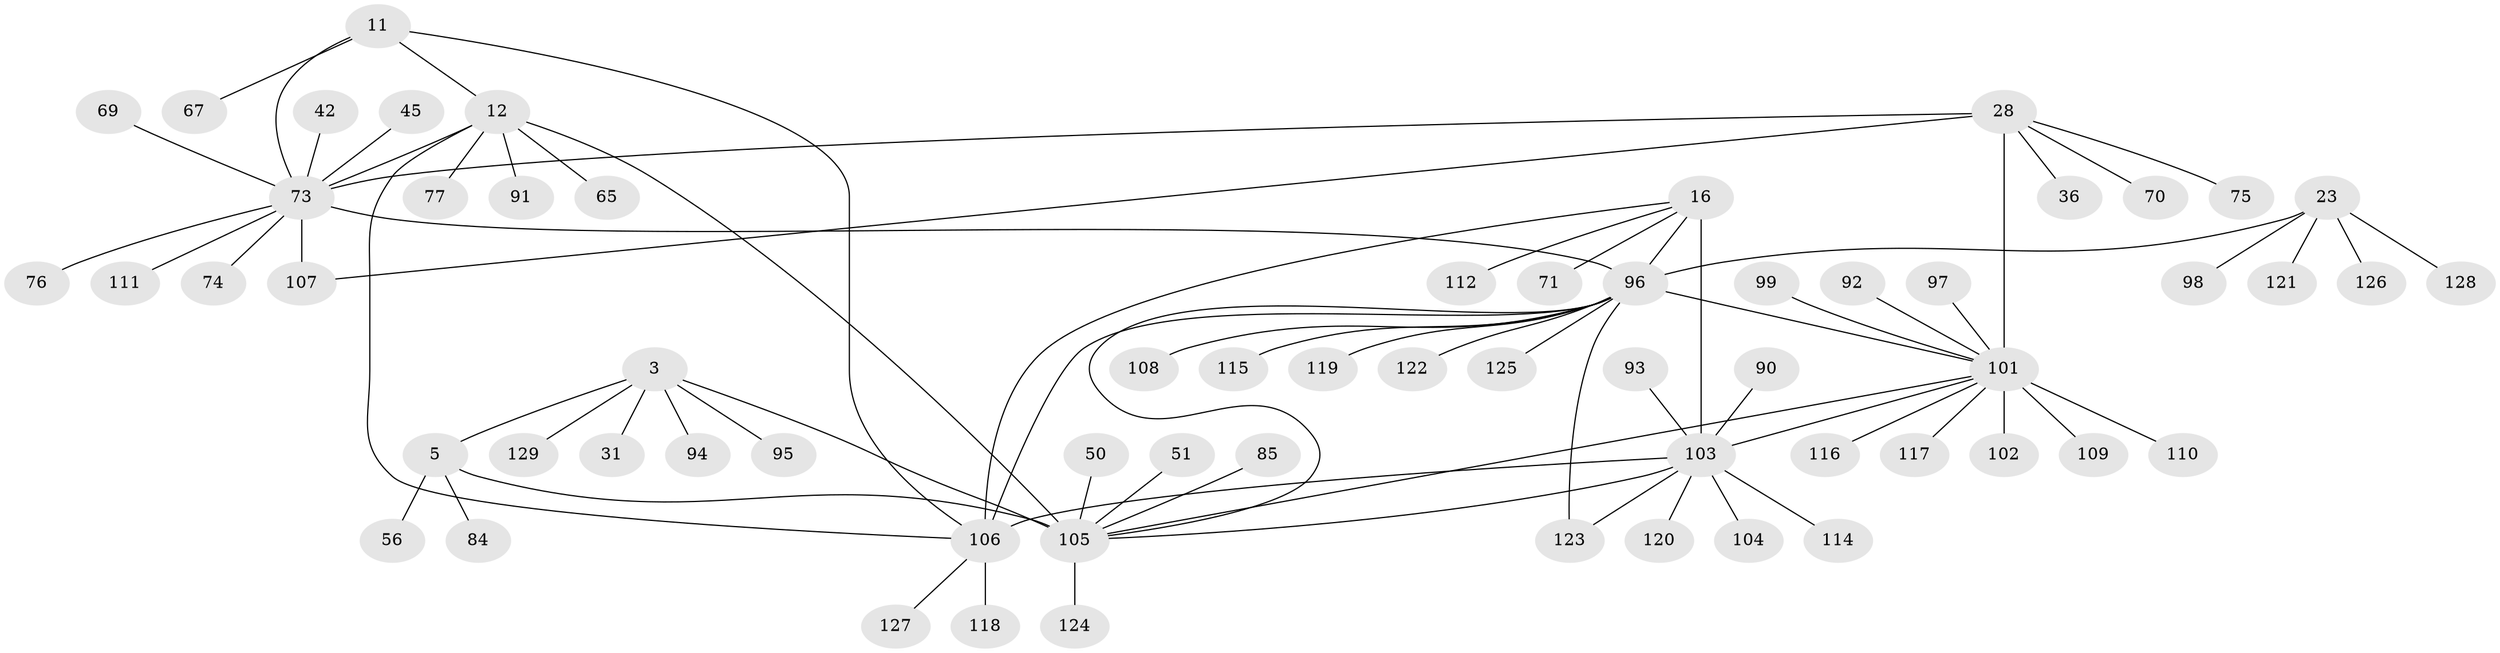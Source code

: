 // original degree distribution, {7: 0.046511627906976744, 6: 0.03875968992248062, 12: 0.015503875968992248, 8: 0.046511627906976744, 9: 0.03875968992248062, 10: 0.007751937984496124, 11: 0.023255813953488372, 15: 0.007751937984496124, 13: 0.007751937984496124, 1: 0.5968992248062015, 3: 0.03875968992248062, 2: 0.13178294573643412}
// Generated by graph-tools (version 1.1) at 2025/55/03/09/25 04:55:01]
// undirected, 64 vertices, 76 edges
graph export_dot {
graph [start="1"]
  node [color=gray90,style=filled];
  3 [super="+1"];
  5 [super="+2"];
  11 [super="+10"];
  12 [super="+7"];
  16 [super="+15"];
  23 [super="+19"];
  28 [super="+27"];
  31;
  36;
  42;
  45;
  50;
  51;
  56;
  65;
  67;
  69;
  70;
  71;
  73 [super="+9"];
  74;
  75 [super="+64"];
  76;
  77;
  84 [super="+48"];
  85;
  90;
  91;
  92;
  93;
  94 [super="+54"];
  95;
  96 [super="+68+78+80+89"];
  97 [super="+41+60"];
  98;
  99 [super="+44"];
  101 [super="+88+29+33+79+30+39+40+43+52+72+87"];
  102 [super="+53"];
  103 [super="+18+49+82"];
  104;
  105 [super="+6"];
  106 [super="+66+61+83+100"];
  107 [super="+38"];
  108;
  109;
  110;
  111;
  112;
  114 [super="+35"];
  115;
  116;
  117;
  118;
  119;
  120;
  121;
  122;
  123;
  124;
  125;
  126 [super="+113"];
  127;
  128;
  129;
  3 -- 5 [weight=4];
  3 -- 31;
  3 -- 129;
  3 -- 95;
  3 -- 94;
  3 -- 105 [weight=4];
  5 -- 56;
  5 -- 84;
  5 -- 105 [weight=4];
  11 -- 12 [weight=4];
  11 -- 106;
  11 -- 67;
  11 -- 73 [weight=4];
  12 -- 77;
  12 -- 65;
  12 -- 91;
  12 -- 106 [weight=2];
  12 -- 73 [weight=4];
  12 -- 105;
  16 -- 112;
  16 -- 71;
  16 -- 106 [weight=2];
  16 -- 103 [weight=6];
  16 -- 96;
  23 -- 98;
  23 -- 121;
  23 -- 128;
  23 -- 126;
  23 -- 96 [weight=8];
  28 -- 36;
  28 -- 70;
  28 -- 73 [weight=2];
  28 -- 107;
  28 -- 75;
  28 -- 101 [weight=8];
  42 -- 73;
  45 -- 73;
  50 -- 105;
  51 -- 105;
  69 -- 73;
  73 -- 107 [weight=2];
  73 -- 111;
  73 -- 74;
  73 -- 76;
  73 -- 96;
  85 -- 105;
  90 -- 103;
  92 -- 101;
  93 -- 103;
  96 -- 106 [weight=2];
  96 -- 108;
  96 -- 115;
  96 -- 119;
  96 -- 122;
  96 -- 123;
  96 -- 125;
  96 -- 101;
  96 -- 105;
  97 -- 101;
  99 -- 101;
  101 -- 102;
  101 -- 109;
  101 -- 110;
  101 -- 117;
  101 -- 103;
  101 -- 116;
  101 -- 105 [weight=2];
  103 -- 104;
  103 -- 106 [weight=3];
  103 -- 114;
  103 -- 120;
  103 -- 123;
  103 -- 105;
  105 -- 124;
  106 -- 118;
  106 -- 127;
}
